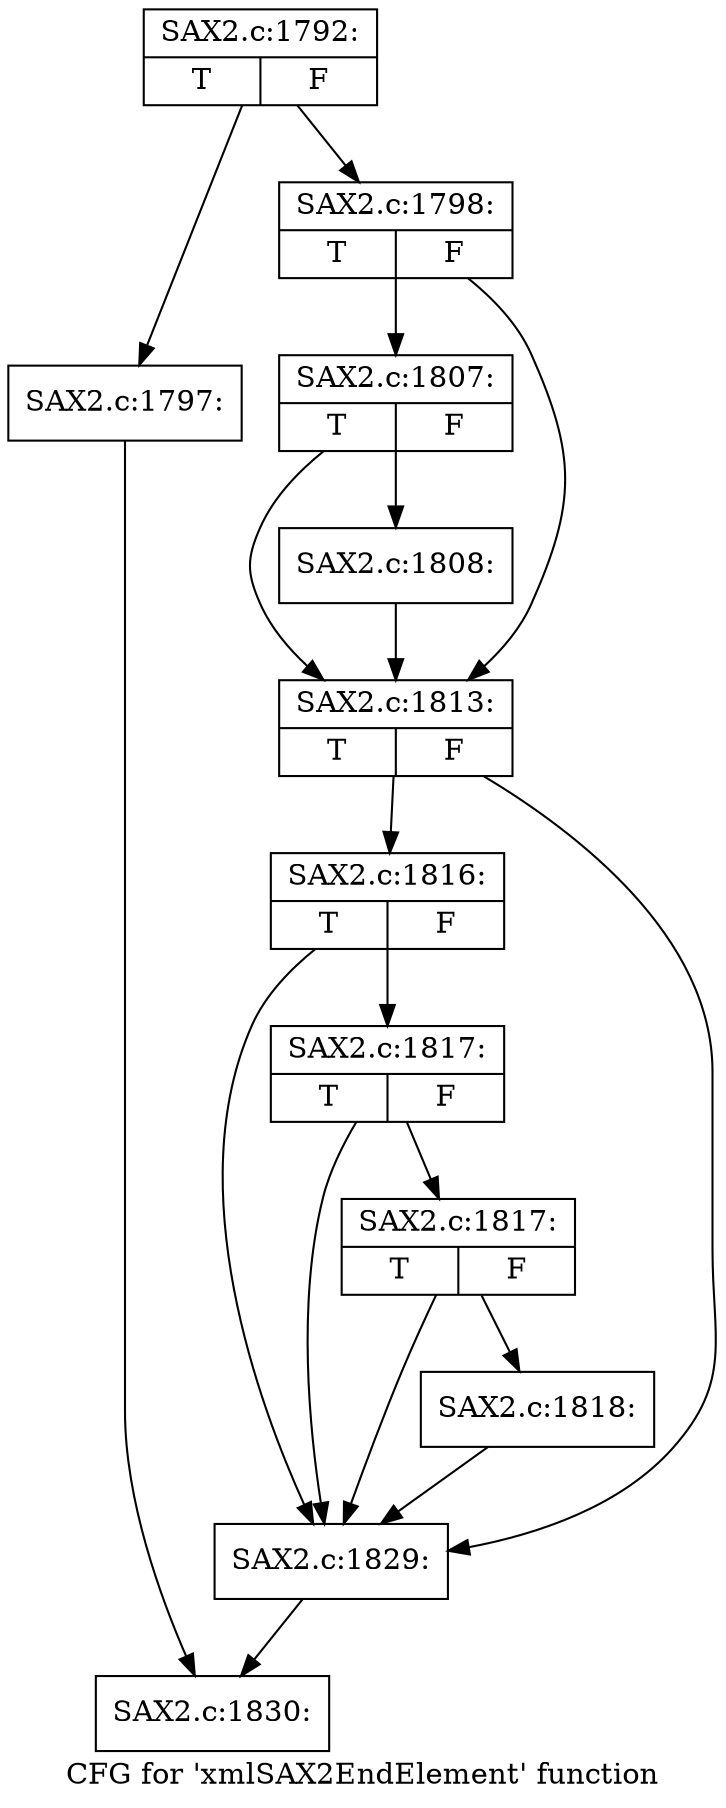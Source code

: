 digraph "CFG for 'xmlSAX2EndElement' function" {
	label="CFG for 'xmlSAX2EndElement' function";

	Node0x4179f00 [shape=record,label="{SAX2.c:1792:|{<s0>T|<s1>F}}"];
	Node0x4179f00 -> Node0x4215170;
	Node0x4179f00 -> Node0x42151c0;
	Node0x4215170 [shape=record,label="{SAX2.c:1797:}"];
	Node0x4215170 -> Node0x41777a0;
	Node0x42151c0 [shape=record,label="{SAX2.c:1798:|{<s0>T|<s1>F}}"];
	Node0x42151c0 -> Node0x4215880;
	Node0x42151c0 -> Node0x4215830;
	Node0x4215880 [shape=record,label="{SAX2.c:1807:|{<s0>T|<s1>F}}"];
	Node0x4215880 -> Node0x42157e0;
	Node0x4215880 -> Node0x4215830;
	Node0x42157e0 [shape=record,label="{SAX2.c:1808:}"];
	Node0x42157e0 -> Node0x4215830;
	Node0x4215830 [shape=record,label="{SAX2.c:1813:|{<s0>T|<s1>F}}"];
	Node0x4215830 -> Node0x4218390;
	Node0x4215830 -> Node0x4217f70;
	Node0x4218390 [shape=record,label="{SAX2.c:1816:|{<s0>T|<s1>F}}"];
	Node0x4218390 -> Node0x4218340;
	Node0x4218390 -> Node0x4217f70;
	Node0x4218340 [shape=record,label="{SAX2.c:1817:|{<s0>T|<s1>F}}"];
	Node0x4218340 -> Node0x4217f20;
	Node0x4218340 -> Node0x4217f70;
	Node0x4217f20 [shape=record,label="{SAX2.c:1817:|{<s0>T|<s1>F}}"];
	Node0x4217f20 -> Node0x4217c40;
	Node0x4217f20 -> Node0x4217f70;
	Node0x4217c40 [shape=record,label="{SAX2.c:1818:}"];
	Node0x4217c40 -> Node0x4217f70;
	Node0x4217f70 [shape=record,label="{SAX2.c:1829:}"];
	Node0x4217f70 -> Node0x41777a0;
	Node0x41777a0 [shape=record,label="{SAX2.c:1830:}"];
}
